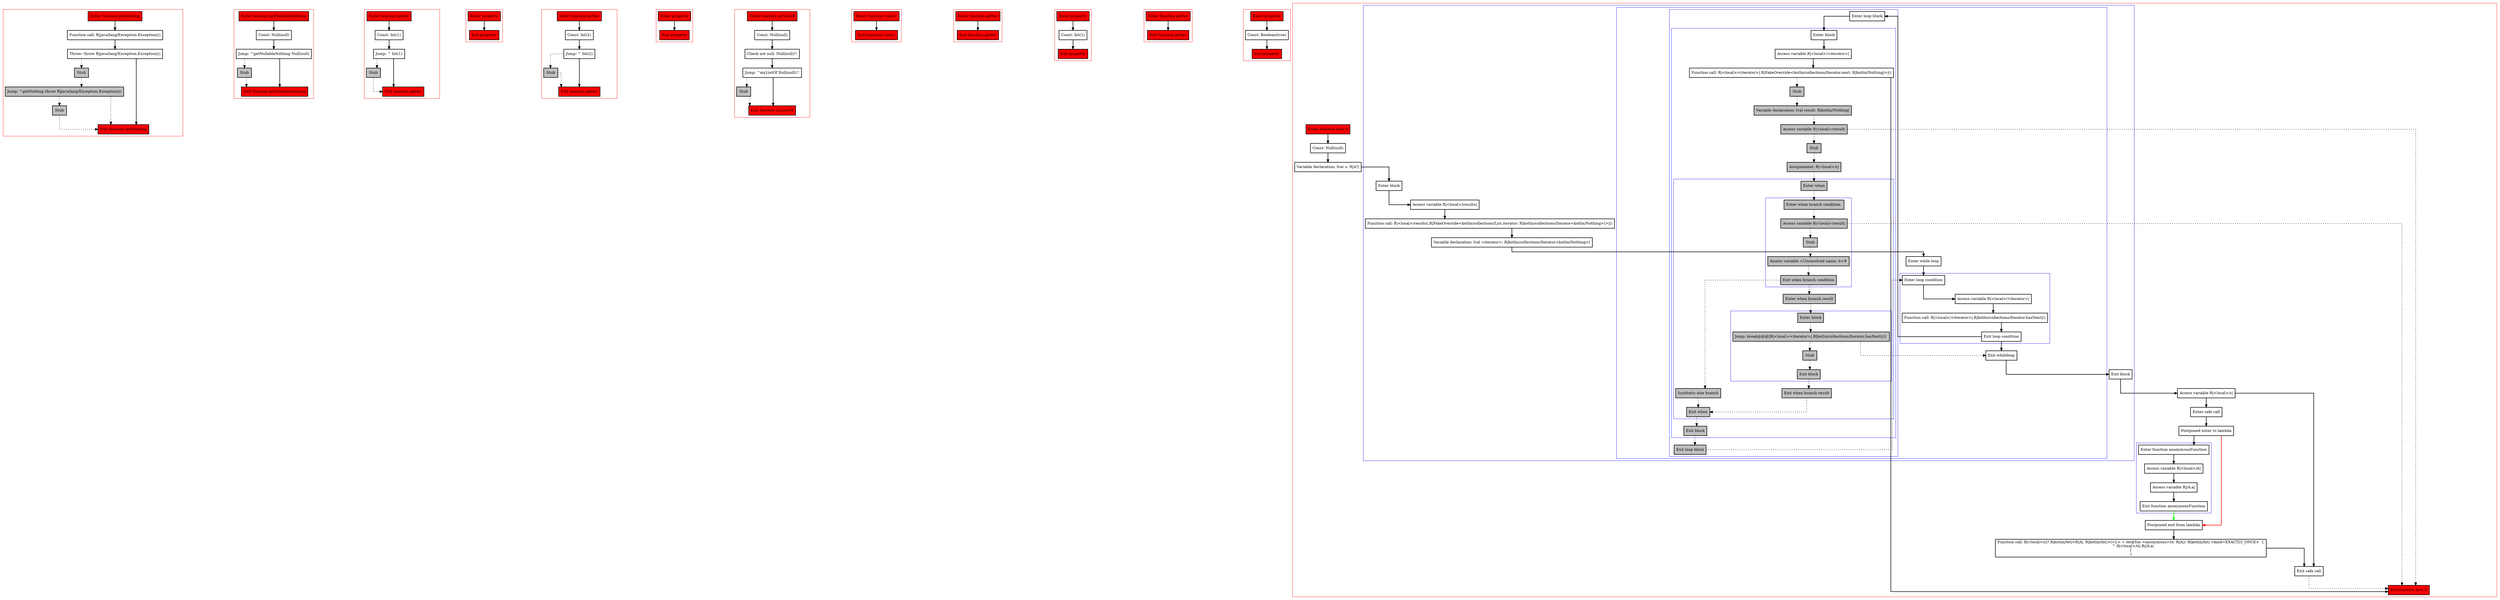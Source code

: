 digraph smartcastToNothing_kt {
    graph [splines=ortho nodesep=3]
    node [shape=box penwidth=2]
    edge [penwidth=2]

    subgraph cluster_0 {
        color=red
        0 [label="Enter function getNothing" style="filled" fillcolor=red];
        1 [label="Function call: R|java/lang/Exception.Exception|()"];
        2 [label="Throw: throw R|java/lang/Exception.Exception|()"];
        3 [label="Stub" style="filled" fillcolor=gray];
        4 [label="Jump: ^getNothing throw R|java/lang/Exception.Exception|()" style="filled" fillcolor=gray];
        5 [label="Stub" style="filled" fillcolor=gray];
        6 [label="Exit function getNothing" style="filled" fillcolor=red];
    }

    0 -> {1};
    1 -> {2};
    2 -> {6};
    2 -> {3} [style=dotted];
    3 -> {4} [style=dotted];
    4 -> {6 5} [style=dotted];
    5 -> {6} [style=dotted];

    subgraph cluster_1 {
        color=red
        7 [label="Enter function getNullableNothing" style="filled" fillcolor=red];
        8 [label="Const: Null(null)"];
        9 [label="Jump: ^getNullableNothing Null(null)"];
        10 [label="Stub" style="filled" fillcolor=gray];
        11 [label="Exit function getNullableNothing" style="filled" fillcolor=red];
    }

    7 -> {8};
    8 -> {9};
    9 -> {11};
    9 -> {10} [style=dotted];
    10 -> {11} [style=dotted];

    subgraph cluster_2 {
        color=red
        12 [label="Enter function getter" style="filled" fillcolor=red];
        13 [label="Const: Int(1)"];
        14 [label="Jump: ^ Int(1)"];
        15 [label="Stub" style="filled" fillcolor=gray];
        16 [label="Exit function getter" style="filled" fillcolor=red];
    }

    12 -> {13};
    13 -> {14};
    14 -> {16};
    14 -> {15} [style=dotted];
    15 -> {16} [style=dotted];

    subgraph cluster_3 {
        color=red
        17 [label="Enter property" style="filled" fillcolor=red];
        18 [label="Exit property" style="filled" fillcolor=red];
    }

    17 -> {18};

    subgraph cluster_4 {
        color=red
        19 [label="Enter function getter" style="filled" fillcolor=red];
        20 [label="Const: Int(2)"];
        21 [label="Jump: ^ Int(2)"];
        22 [label="Stub" style="filled" fillcolor=gray];
        23 [label="Exit function getter" style="filled" fillcolor=red];
    }

    19 -> {20};
    20 -> {21};
    21 -> {23};
    21 -> {22} [style=dotted];
    22 -> {23} [style=dotted];

    subgraph cluster_5 {
        color=red
        24 [label="Enter property" style="filled" fillcolor=red];
        25 [label="Exit property" style="filled" fillcolor=red];
    }

    24 -> {25};

    subgraph cluster_6 {
        color=red
        26 [label="Enter function myListOf" style="filled" fillcolor=red];
        27 [label="Const: Null(null)"];
        28 [label="Check not null: Null(null)!!"];
        29 [label="Jump: ^myListOf Null(null)!!"];
        30 [label="Stub" style="filled" fillcolor=gray];
        31 [label="Exit function myListOf" style="filled" fillcolor=red];
    }

    26 -> {27};
    27 -> {28};
    28 -> {29};
    29 -> {31};
    29 -> {30} [style=dotted];
    30 -> {31} [style=dotted];

    subgraph cluster_7 {
        color=red
        32 [label="Enter function <init>" style="filled" fillcolor=red];
        33 [label="Exit function <init>" style="filled" fillcolor=red];
    }

    32 -> {33};

    subgraph cluster_8 {
        color=red
        34 [label="Enter function getter" style="filled" fillcolor=red];
        35 [label="Exit function getter" style="filled" fillcolor=red];
    }

    34 -> {35};

    subgraph cluster_9 {
        color=red
        36 [label="Enter property" style="filled" fillcolor=red];
        37 [label="Const: Int(1)"];
        38 [label="Exit property" style="filled" fillcolor=red];
    }

    36 -> {37};
    37 -> {38};

    subgraph cluster_10 {
        color=red
        39 [label="Enter function getter" style="filled" fillcolor=red];
        40 [label="Exit function getter" style="filled" fillcolor=red];
    }

    39 -> {40};

    subgraph cluster_11 {
        color=red
        41 [label="Enter property" style="filled" fillcolor=red];
        42 [label="Const: Boolean(true)"];
        43 [label="Exit property" style="filled" fillcolor=red];
    }

    41 -> {42};
    42 -> {43};

    subgraph cluster_12 {
        color=red
        44 [label="Enter function test_0" style="filled" fillcolor=red];
        45 [label="Const: Null(null)"];
        46 [label="Variable declaration: lvar s: R|A?|"];
        subgraph cluster_13 {
            color=blue
            47 [label="Enter block"];
            48 [label="Access variable R|<local>/results|"];
            49 [label="Function call: R|<local>/results|.R|FakeOverride<kotlin/collections/List.iterator: R|kotlin/collections/Iterator<kotlin/Nothing>|>|()"];
            50 [label="Variable declaration: lval <iterator>: R|kotlin/collections/Iterator<kotlin/Nothing>|"];
            subgraph cluster_14 {
                color=blue
                51 [label="Enter while loop"];
                subgraph cluster_15 {
                    color=blue
                    52 [label="Enter loop condition"];
                    53 [label="Access variable R|<local>/<iterator>|"];
                    54 [label="Function call: R|<local>/<iterator>|.R|kotlin/collections/Iterator.hasNext|()"];
                    55 [label="Exit loop condition"];
                }
                subgraph cluster_16 {
                    color=blue
                    56 [label="Enter loop block"];
                    subgraph cluster_17 {
                        color=blue
                        57 [label="Enter block"];
                        58 [label="Access variable R|<local>/<iterator>|"];
                        59 [label="Function call: R|<local>/<iterator>|.R|FakeOverride<kotlin/collections/Iterator.next: R|kotlin/Nothing|>|()"];
                        60 [label="Stub" style="filled" fillcolor=gray];
                        61 [label="Variable declaration: lval result: R|kotlin/Nothing|" style="filled" fillcolor=gray];
                        62 [label="Access variable R|<local>/result|" style="filled" fillcolor=gray];
                        63 [label="Stub" style="filled" fillcolor=gray];
                        64 [label="Assignmenet: R|<local>/s|" style="filled" fillcolor=gray];
                        subgraph cluster_18 {
                            color=blue
                            65 [label="Enter when" style="filled" fillcolor=gray];
                            subgraph cluster_19 {
                                color=blue
                                66 [label="Enter when branch condition " style="filled" fillcolor=gray];
                                67 [label="Access variable R|<local>/result|" style="filled" fillcolor=gray];
                                68 [label="Stub" style="filled" fillcolor=gray];
                                69 [label="Access variable <Unresolved name: b>#" style="filled" fillcolor=gray];
                                70 [label="Exit when branch condition" style="filled" fillcolor=gray];
                            }
                            71 [label="Synthetic else branch" style="filled" fillcolor=gray];
                            72 [label="Enter when branch result" style="filled" fillcolor=gray];
                            subgraph cluster_20 {
                                color=blue
                                73 [label="Enter block" style="filled" fillcolor=gray];
                                74 [label="Jump: break@@@[R|<local>/<iterator>|.R|kotlin/collections/Iterator.hasNext|()] " style="filled" fillcolor=gray];
                                75 [label="Stub" style="filled" fillcolor=gray];
                                76 [label="Exit block" style="filled" fillcolor=gray];
                            }
                            77 [label="Exit when branch result" style="filled" fillcolor=gray];
                            78 [label="Exit when" style="filled" fillcolor=gray];
                        }
                        79 [label="Exit block" style="filled" fillcolor=gray];
                    }
                    80 [label="Exit loop block" style="filled" fillcolor=gray];
                }
                81 [label="Exit whileloop"];
            }
            82 [label="Exit block"];
        }
        83 [label="Access variable R|<local>/s|"];
        84 [label="Enter safe call"];
        85 [label="Postponed enter to lambda"];
        subgraph cluster_21 {
            color=blue
            86 [label="Enter function anonymousFunction"];
            87 [label="Access variable R|<local>/it|"];
            88 [label="Access variable R|/A.a|"];
            89 [label="Exit function anonymousFunction"];
        }
        90 [label="Postponed exit from lambda"];
        91 [label="Function call: R|<local>/s|?.R|kotlin/let|<R|A|, R|kotlin/Int|>(<L> = let@fun <anonymous>(it: R|A|): R|kotlin/Int| <kind=EXACTLY_ONCE>  {
    ^ R|<local>/it|.R|/A.a|
}
)"];
        92 [label="Exit safe call"];
        93 [label="Exit function test_0" style="filled" fillcolor=red];
    }

    44 -> {45};
    45 -> {46};
    46 -> {47};
    47 -> {48};
    48 -> {49};
    49 -> {50};
    50 -> {51};
    51 -> {52};
    52 -> {53};
    53 -> {54};
    54 -> {55};
    55 -> {81 56};
    56 -> {57};
    57 -> {58};
    58 -> {59};
    59 -> {93};
    59 -> {60} [style=dotted];
    60 -> {61} [style=dotted];
    61 -> {62} [style=dotted];
    62 -> {93 63} [style=dotted];
    63 -> {64} [style=dotted];
    64 -> {65} [style=dotted];
    65 -> {66} [style=dotted];
    66 -> {67} [style=dotted];
    67 -> {93 68} [style=dotted];
    68 -> {69} [style=dotted];
    69 -> {70} [style=dotted];
    70 -> {72 71} [style=dotted];
    71 -> {78} [style=dotted];
    72 -> {73} [style=dotted];
    73 -> {74} [style=dotted];
    74 -> {81 75} [style=dotted];
    75 -> {76} [style=dotted];
    76 -> {77} [style=dotted];
    77 -> {78} [style=dotted];
    78 -> {79} [style=dotted];
    79 -> {80} [style=dotted];
    80 -> {52} [style=dotted];
    81 -> {82};
    82 -> {83};
    83 -> {84 92};
    84 -> {85};
    85 -> {86};
    85 -> {90} [color=red];
    86 -> {87};
    87 -> {88};
    88 -> {89};
    89 -> {90} [color=green];
    90 -> {91};
    91 -> {92};
    92 -> {93} [style=dotted];

}
